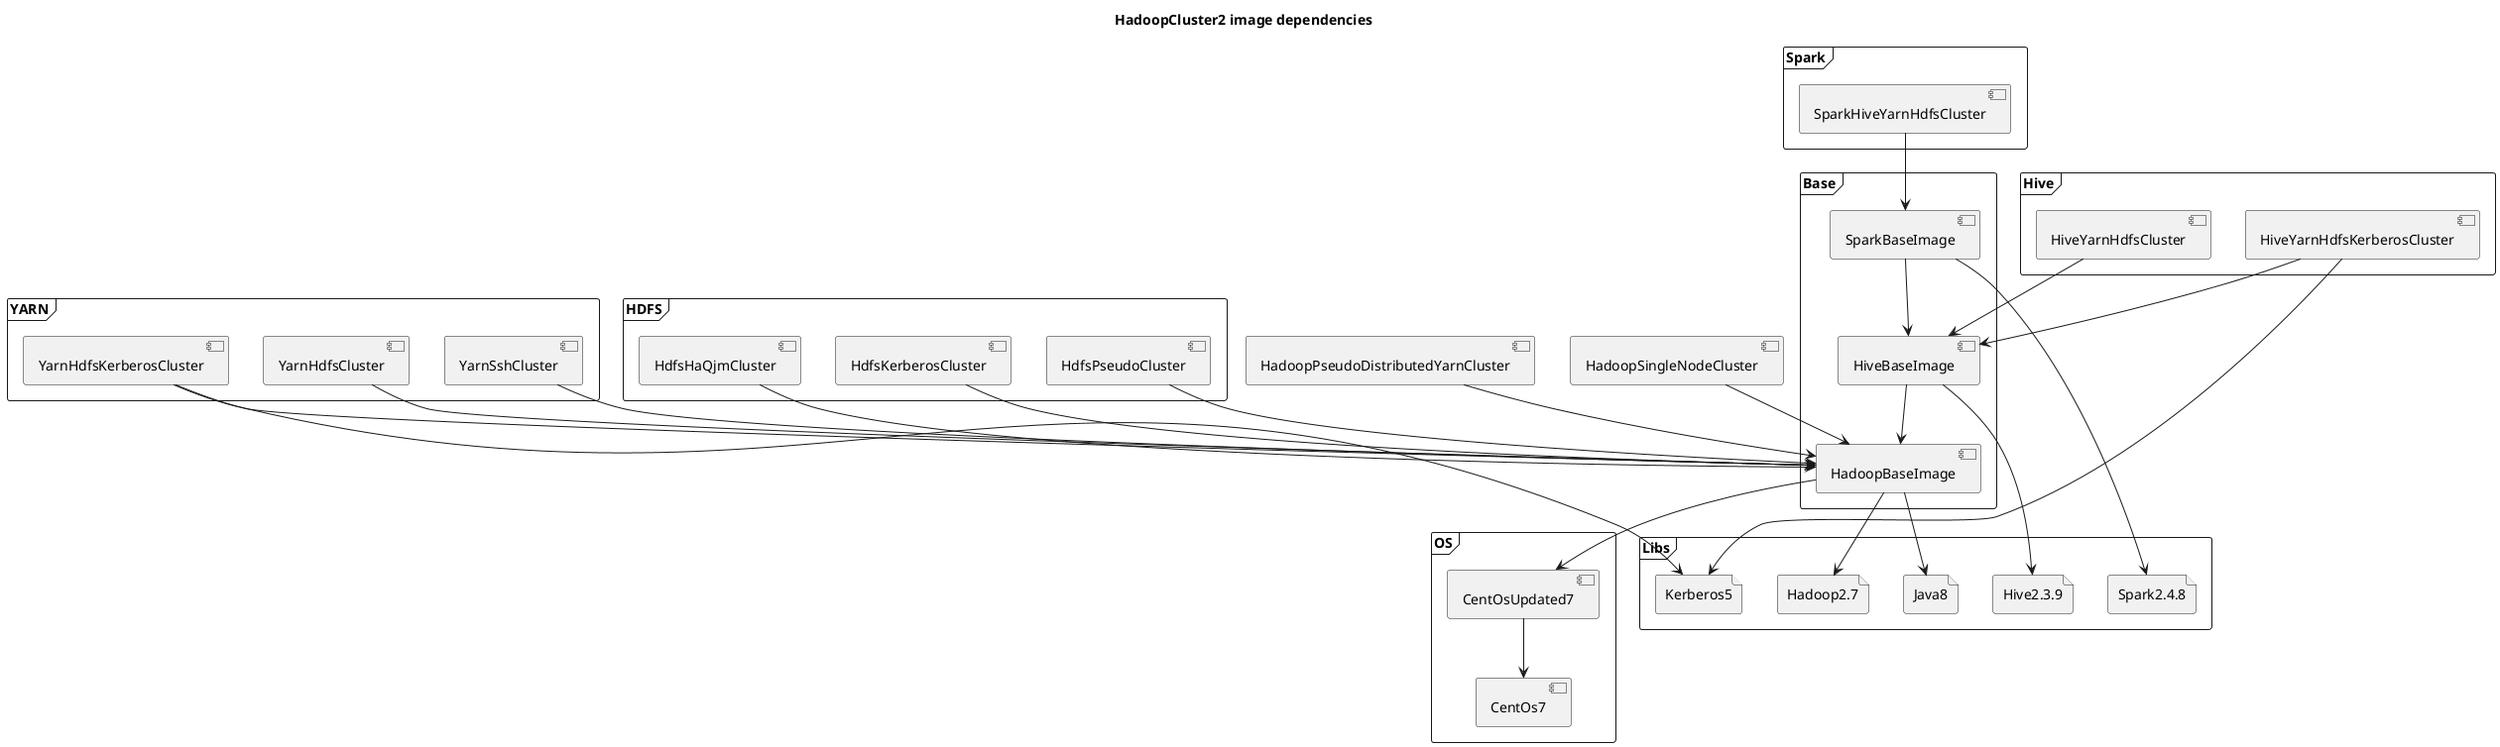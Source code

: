 @startuml
'https://plantuml.com/component-diagram

title "HadoopCluster2 image dependencies"

frame OS {
    component CentOs7
    component CentOsUpdated7
}
frame Libs {
    file Hadoop2.7
    file Java8
    file Hive2.3.9
    file Spark2.4.8
    file Kerberos5
}
frame Base {
    component HadoopBaseImage
    component HiveBaseImage
    component SparkBaseImage
    HadoopBaseImage --> CentOsUpdated7
    HadoopBaseImage --> Hadoop2.7
    HadoopBaseImage --> Java8
    HiveBaseImage --> HadoopBaseImage
    HiveBaseImage --> Hive2.3.9
}
component HadoopPseudoDistributedYarnCluster
component HadoopSingleNodeCluster
frame HDFS {
    component HdfsKerberosCluster
    component HdfsHaQjmCluster
    component HdfsPseudoCluster
    HdfsKerberosCluster --> HadoopBaseImage
    HdfsHaQjmCluster --> HadoopBaseImage
    HdfsPseudoCluster --> HadoopBaseImage
}
frame YARN {
    component YarnHdfsCluster
    component YarnHdfsKerberosCluster
    component YarnSshCluster
    YarnHdfsCluster --> HadoopBaseImage
    YarnHdfsKerberosCluster --> HadoopBaseImage
    YarnHdfsKerberosCluster --> Kerberos5
    YarnSshCluster --> HadoopBaseImage
}
frame Hive {
    component HiveYarnHdfsCluster
    component HiveYarnHdfsKerberosCluster
    HiveYarnHdfsKerberosCluster --> HiveBaseImage
    HiveYarnHdfsKerberosCluster --> Kerberos5
    HiveYarnHdfsCluster --> HiveBaseImage
}
frame Spark {
    component SparkHiveYarnHdfsCluster
    SparkBaseImage --> HiveBaseImage
    SparkBaseImage --> Spark2.4.8
    SparkHiveYarnHdfsCluster --> SparkBaseImage
}

CentOsUpdated7 --> CentOs7
HadoopPseudoDistributedYarnCluster --> HadoopBaseImage
HadoopSingleNodeCluster --> HadoopBaseImage

@enduml